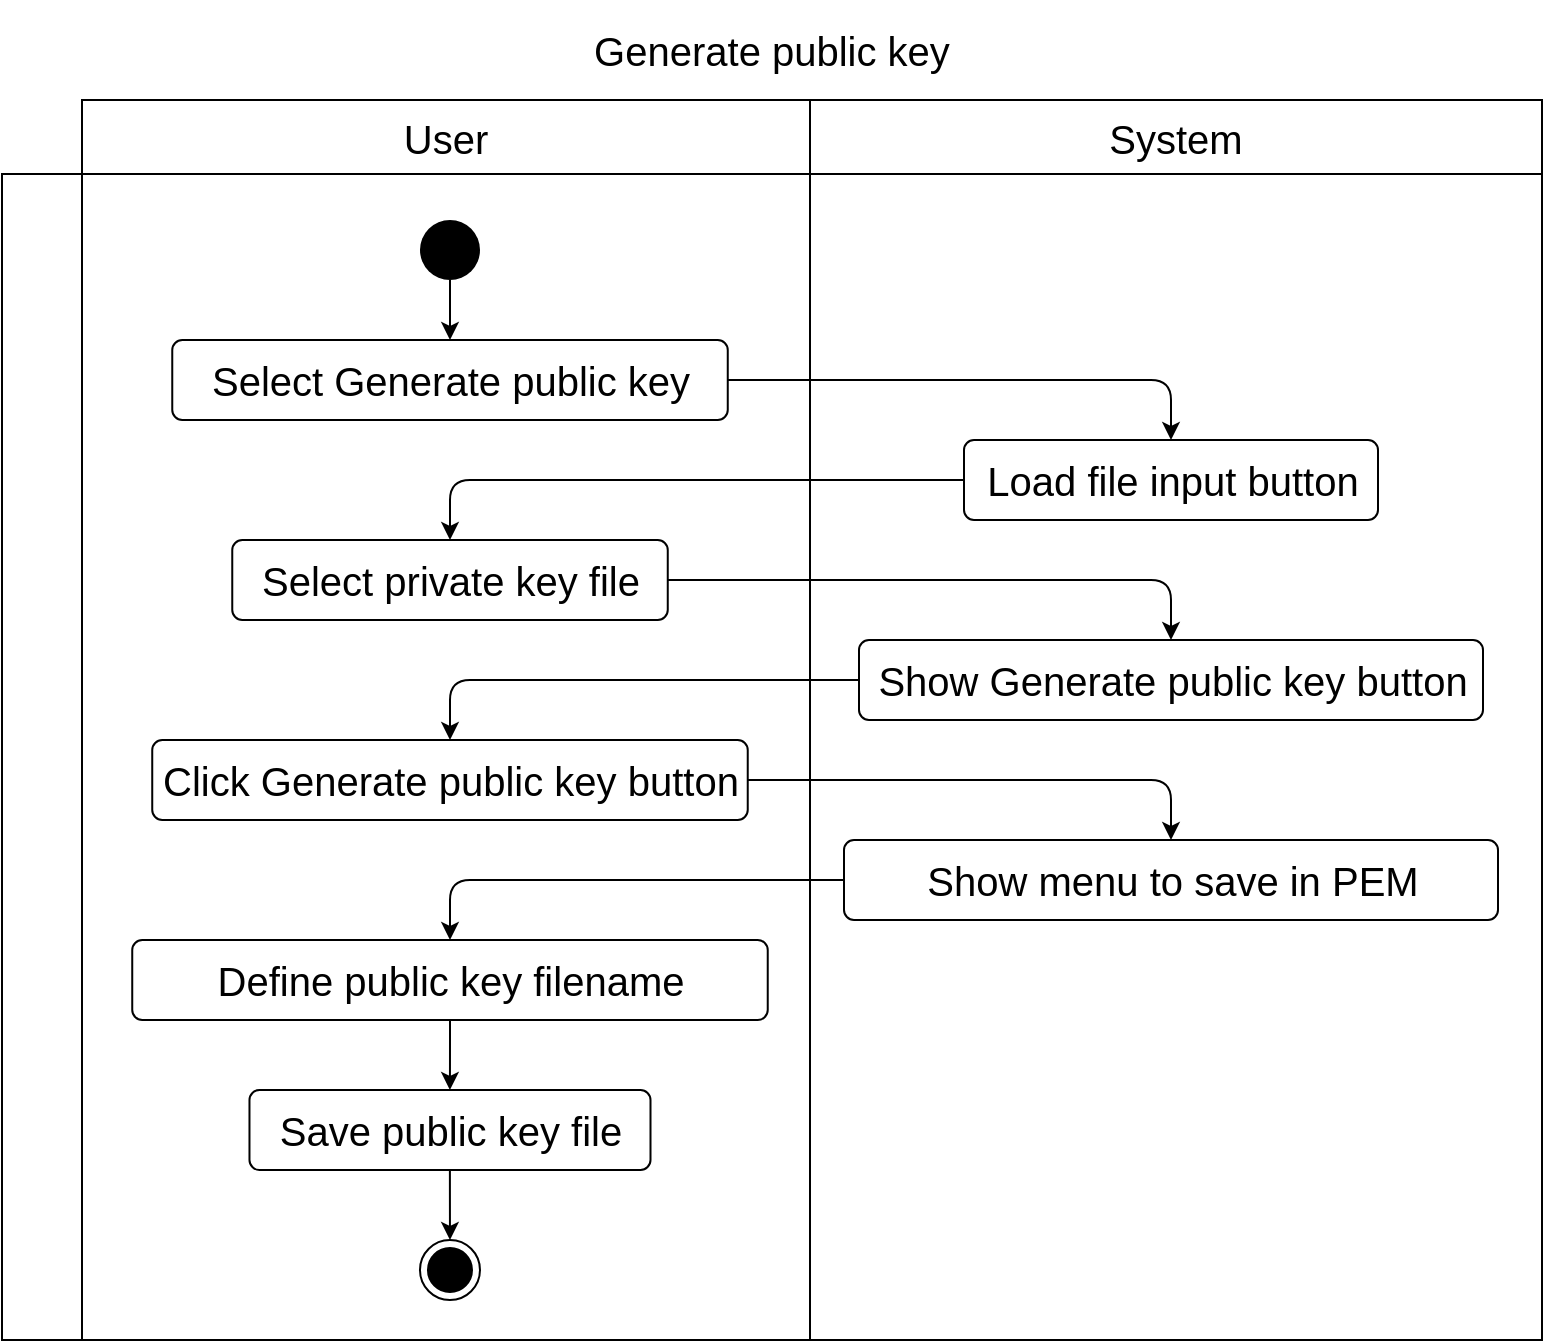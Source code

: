<mxfile>
    <diagram id="ET37TkxyNfkID8PlEqGL" name="Page-1">
        <mxGraphModel dx="525" dy="459" grid="1" gridSize="10" guides="1" tooltips="1" connect="1" arrows="1" fold="1" page="1" pageScale="1" pageWidth="827" pageHeight="1169" math="0" shadow="0">
            <root>
                <mxCell id="0"/>
                <mxCell id="1" parent="0"/>
                <mxCell id="2" value="Generate public key" style="shape=table;html=1;whiteSpace=wrap;startSize=50;container=1;collapsible=0;childLayout=tableLayout;fillColor=none;swimlaneFillColor=none;strokeColor=none;fontSize=20;" vertex="1" parent="1">
                    <mxGeometry x="29" y="40" width="770" height="670" as="geometry"/>
                </mxCell>
                <mxCell id="3" value="" style="shape=partialRectangle;html=1;whiteSpace=wrap;collapsible=0;dropTarget=0;pointerEvents=0;fillColor=none;top=0;left=0;bottom=0;right=0;points=[[0,0.5],[1,0.5]];portConstraint=eastwest;strokeColor=none;fontSize=20;" vertex="1" parent="2">
                    <mxGeometry y="50" width="770" height="37" as="geometry"/>
                </mxCell>
                <mxCell id="4" value="" style="shape=partialRectangle;html=1;whiteSpace=wrap;connectable=0;fillColor=none;top=1;left=1;bottom=1;right=1;overflow=hidden;strokeColor=none;fontSize=20;" vertex="1" parent="3">
                    <mxGeometry width="40" height="37" as="geometry"/>
                </mxCell>
                <mxCell id="5" value="User" style="shape=partialRectangle;html=1;whiteSpace=wrap;connectable=0;fillColor=none;top=1;left=1;bottom=1;right=1;overflow=hidden;fontSize=20;" vertex="1" parent="3">
                    <mxGeometry x="40" width="364" height="37" as="geometry"/>
                </mxCell>
                <mxCell id="6" value="System" style="shape=partialRectangle;html=1;whiteSpace=wrap;connectable=0;fillColor=none;top=1;left=1;bottom=1;right=1;overflow=hidden;fontSize=20;" vertex="1" parent="3">
                    <mxGeometry x="404" width="366" height="37" as="geometry"/>
                </mxCell>
                <mxCell id="7" value="" style="shape=partialRectangle;html=1;whiteSpace=wrap;collapsible=0;dropTarget=0;pointerEvents=0;fillColor=none;top=1;left=1;bottom=1;right=1;points=[[0,0.5],[1,0.5]];portConstraint=eastwest;fontSize=20;" vertex="1" parent="2">
                    <mxGeometry y="87" width="770" height="583" as="geometry"/>
                </mxCell>
                <mxCell id="8" value="" style="shape=partialRectangle;html=1;whiteSpace=wrap;connectable=0;fillColor=none;top=1;left=1;bottom=1;right=1;overflow=hidden;horizontal=0;fontSize=20;" vertex="1" parent="7">
                    <mxGeometry width="40" height="583" as="geometry"/>
                </mxCell>
                <mxCell id="9" value="" style="shape=partialRectangle;html=1;whiteSpace=wrap;connectable=0;fillColor=none;top=1;left=1;bottom=1;right=1;overflow=hidden;fontSize=20;" vertex="1" parent="7">
                    <mxGeometry x="40" width="364" height="583" as="geometry"/>
                </mxCell>
                <mxCell id="10" value="" style="shape=partialRectangle;html=1;whiteSpace=wrap;connectable=0;fillColor=none;top=1;left=1;bottom=1;right=1;overflow=hidden;fontSize=20;" vertex="1" parent="7">
                    <mxGeometry x="404" width="366" height="583" as="geometry"/>
                </mxCell>
                <mxCell id="11" style="edgeStyle=orthogonalEdgeStyle;html=1;fontSize=20;" edge="1" parent="1" source="12" target="14">
                    <mxGeometry relative="1" as="geometry"/>
                </mxCell>
                <mxCell id="12" value="Select Generate public key" style="html=1;align=center;verticalAlign=middle;rounded=1;absoluteArcSize=1;arcSize=10;dashed=0;fontSize=20;" vertex="1" parent="1">
                    <mxGeometry x="114.13" y="210" width="277.75" height="40" as="geometry"/>
                </mxCell>
                <mxCell id="13" style="edgeStyle=orthogonalEdgeStyle;html=1;fontSize=20;" edge="1" parent="1" source="14" target="16">
                    <mxGeometry relative="1" as="geometry"/>
                </mxCell>
                <mxCell id="14" value="Load file input button" style="html=1;align=center;verticalAlign=middle;rounded=1;absoluteArcSize=1;arcSize=10;dashed=0;fontSize=20;" vertex="1" parent="1">
                    <mxGeometry x="510" y="260" width="207" height="40" as="geometry"/>
                </mxCell>
                <mxCell id="15" style="edgeStyle=orthogonalEdgeStyle;html=1;fontSize=20;" edge="1" parent="1" source="16" target="18">
                    <mxGeometry relative="1" as="geometry"/>
                </mxCell>
                <mxCell id="16" value="Select private key file" style="html=1;align=center;verticalAlign=middle;rounded=1;absoluteArcSize=1;arcSize=10;dashed=0;fontSize=20;" vertex="1" parent="1">
                    <mxGeometry x="144.13" y="310" width="217.75" height="40" as="geometry"/>
                </mxCell>
                <mxCell id="17" style="edgeStyle=orthogonalEdgeStyle;html=1;fontSize=20;" edge="1" parent="1" source="18" target="20">
                    <mxGeometry relative="1" as="geometry"/>
                </mxCell>
                <mxCell id="18" value="Show Generate public key button" style="html=1;align=center;verticalAlign=middle;rounded=1;absoluteArcSize=1;arcSize=10;dashed=0;fontSize=20;" vertex="1" parent="1">
                    <mxGeometry x="457.5" y="360" width="312" height="40" as="geometry"/>
                </mxCell>
                <mxCell id="19" style="edgeStyle=orthogonalEdgeStyle;html=1;fontSize=20;" edge="1" parent="1" source="20" target="22">
                    <mxGeometry relative="1" as="geometry"/>
                </mxCell>
                <mxCell id="20" value="Click Generate public key button" style="html=1;align=center;verticalAlign=middle;rounded=1;absoluteArcSize=1;arcSize=10;dashed=0;fontSize=20;" vertex="1" parent="1">
                    <mxGeometry x="104.12" y="410" width="297.75" height="40" as="geometry"/>
                </mxCell>
                <mxCell id="21" style="edgeStyle=orthogonalEdgeStyle;html=1;fontSize=20;" edge="1" parent="1" source="22" target="24">
                    <mxGeometry relative="1" as="geometry"/>
                </mxCell>
                <mxCell id="22" value="Show menu to save in PEM" style="html=1;align=center;verticalAlign=middle;rounded=1;absoluteArcSize=1;arcSize=10;dashed=0;fontSize=20;" vertex="1" parent="1">
                    <mxGeometry x="450" y="460" width="327" height="40" as="geometry"/>
                </mxCell>
                <mxCell id="23" style="edgeStyle=orthogonalEdgeStyle;html=1;fontSize=20;" edge="1" parent="1" source="24" target="26">
                    <mxGeometry relative="1" as="geometry"/>
                </mxCell>
                <mxCell id="24" value="Define public key filename" style="html=1;align=center;verticalAlign=middle;rounded=1;absoluteArcSize=1;arcSize=10;dashed=0;fontSize=20;" vertex="1" parent="1">
                    <mxGeometry x="94.12" y="510" width="317.75" height="40" as="geometry"/>
                </mxCell>
                <mxCell id="25" style="edgeStyle=orthogonalEdgeStyle;html=1;fontSize=20;" edge="1" parent="1" source="26" target="33">
                    <mxGeometry relative="1" as="geometry">
                        <mxPoint x="253" y="600" as="targetPoint"/>
                    </mxGeometry>
                </mxCell>
                <mxCell id="26" value="Save public key file" style="html=1;align=center;verticalAlign=middle;rounded=1;absoluteArcSize=1;arcSize=10;dashed=0;fontSize=20;" vertex="1" parent="1">
                    <mxGeometry x="152.74" y="585" width="200.51" height="40" as="geometry"/>
                </mxCell>
                <mxCell id="31" style="edgeStyle=orthogonalEdgeStyle;html=1;fontSize=20;" edge="1" parent="1" source="32" target="12">
                    <mxGeometry relative="1" as="geometry"/>
                </mxCell>
                <mxCell id="32" value="" style="ellipse;fillColor=#000000;strokeColor=none;fontSize=20;" vertex="1" parent="1">
                    <mxGeometry x="238" y="150" width="30" height="30" as="geometry"/>
                </mxCell>
                <mxCell id="33" value="" style="ellipse;html=1;shape=endState;fillColor=#000000;strokeColor=#000000;fontSize=20;" vertex="1" parent="1">
                    <mxGeometry x="237.99" y="660" width="30" height="30" as="geometry"/>
                </mxCell>
            </root>
        </mxGraphModel>
    </diagram>
</mxfile>